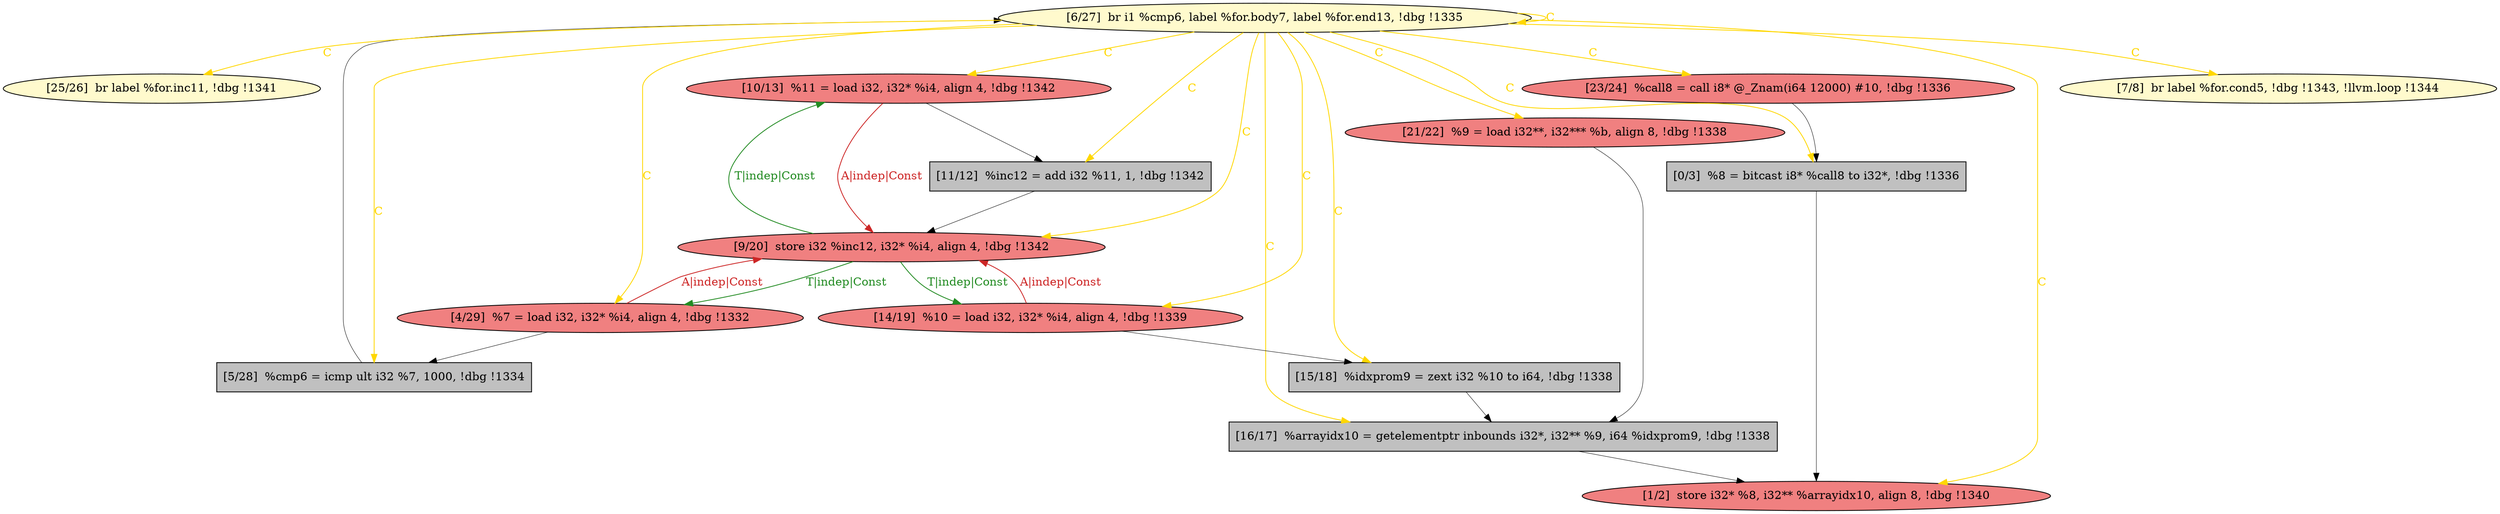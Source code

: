 
digraph G {


node3912 [fillcolor=lemonchiffon,label="[25/26]  br label %for.inc11, !dbg !1341",shape=ellipse,style=filled ]
node3911 [fillcolor=grey,label="[15/18]  %idxprom9 = zext i32 %10 to i64, !dbg !1338",shape=rectangle,style=filled ]
node3910 [fillcolor=lightcoral,label="[10/13]  %11 = load i32, i32* %i4, align 4, !dbg !1342",shape=ellipse,style=filled ]
node3909 [fillcolor=grey,label="[16/17]  %arrayidx10 = getelementptr inbounds i32*, i32** %9, i64 %idxprom9, !dbg !1338",shape=rectangle,style=filled ]
node3906 [fillcolor=lightcoral,label="[9/20]  store i32 %inc12, i32* %i4, align 4, !dbg !1342",shape=ellipse,style=filled ]
node3905 [fillcolor=grey,label="[11/12]  %inc12 = add i32 %11, 1, !dbg !1342",shape=rectangle,style=filled ]
node3908 [fillcolor=lightcoral,label="[1/2]  store i32* %8, i32** %arrayidx10, align 8, !dbg !1340",shape=ellipse,style=filled ]
node3901 [fillcolor=lightcoral,label="[21/22]  %9 = load i32**, i32*** %b, align 8, !dbg !1338",shape=ellipse,style=filled ]
node3907 [fillcolor=lemonchiffon,label="[7/8]  br label %for.cond5, !dbg !1343, !llvm.loop !1344",shape=ellipse,style=filled ]
node3902 [fillcolor=lightcoral,label="[23/24]  %call8 = call i8* @_Znam(i64 12000) #10, !dbg !1336",shape=ellipse,style=filled ]
node3904 [fillcolor=grey,label="[5/28]  %cmp6 = icmp ult i32 %7, 1000, !dbg !1334",shape=rectangle,style=filled ]
node3899 [fillcolor=lightcoral,label="[4/29]  %7 = load i32, i32* %i4, align 4, !dbg !1332",shape=ellipse,style=filled ]
node3898 [fillcolor=grey,label="[0/3]  %8 = bitcast i8* %call8 to i32*, !dbg !1336",shape=rectangle,style=filled ]
node3900 [fillcolor=lemonchiffon,label="[6/27]  br i1 %cmp6, label %for.body7, label %for.end13, !dbg !1335",shape=ellipse,style=filled ]
node3903 [fillcolor=lightcoral,label="[14/19]  %10 = load i32, i32* %i4, align 4, !dbg !1339",shape=ellipse,style=filled ]

node3899->node3906 [style=solid,color=firebrick3,label="A|indep|Const",penwidth=1.0,fontcolor=firebrick3 ]
node3906->node3903 [style=solid,color=forestgreen,label="T|indep|Const",penwidth=1.0,fontcolor=forestgreen ]
node3903->node3906 [style=solid,color=firebrick3,label="A|indep|Const",penwidth=1.0,fontcolor=firebrick3 ]
node3903->node3911 [style=solid,color=black,label="",penwidth=0.5,fontcolor=black ]
node3906->node3910 [style=solid,color=forestgreen,label="T|indep|Const",penwidth=1.0,fontcolor=forestgreen ]
node3910->node3906 [style=solid,color=firebrick3,label="A|indep|Const",penwidth=1.0,fontcolor=firebrick3 ]
node3909->node3908 [style=solid,color=black,label="",penwidth=0.5,fontcolor=black ]
node3902->node3898 [style=solid,color=black,label="",penwidth=0.5,fontcolor=black ]
node3900->node3907 [style=solid,color=gold,label="C",penwidth=1.0,fontcolor=gold ]
node3899->node3904 [style=solid,color=black,label="",penwidth=0.5,fontcolor=black ]
node3900->node3902 [style=solid,color=gold,label="C",penwidth=1.0,fontcolor=gold ]
node3906->node3899 [style=solid,color=forestgreen,label="T|indep|Const",penwidth=1.0,fontcolor=forestgreen ]
node3900->node3911 [style=solid,color=gold,label="C",penwidth=1.0,fontcolor=gold ]
node3900->node3906 [style=solid,color=gold,label="C",penwidth=1.0,fontcolor=gold ]
node3911->node3909 [style=solid,color=black,label="",penwidth=0.5,fontcolor=black ]
node3904->node3900 [style=solid,color=black,label="",penwidth=0.5,fontcolor=black ]
node3900->node3898 [style=solid,color=gold,label="C",penwidth=1.0,fontcolor=gold ]
node3900->node3908 [style=solid,color=gold,label="C",penwidth=1.0,fontcolor=gold ]
node3900->node3912 [style=solid,color=gold,label="C",penwidth=1.0,fontcolor=gold ]
node3900->node3900 [style=solid,color=gold,label="C",penwidth=1.0,fontcolor=gold ]
node3900->node3909 [style=solid,color=gold,label="C",penwidth=1.0,fontcolor=gold ]
node3905->node3906 [style=solid,color=black,label="",penwidth=0.5,fontcolor=black ]
node3900->node3901 [style=solid,color=gold,label="C",penwidth=1.0,fontcolor=gold ]
node3900->node3905 [style=solid,color=gold,label="C",penwidth=1.0,fontcolor=gold ]
node3901->node3909 [style=solid,color=black,label="",penwidth=0.5,fontcolor=black ]
node3900->node3899 [style=solid,color=gold,label="C",penwidth=1.0,fontcolor=gold ]
node3900->node3910 [style=solid,color=gold,label="C",penwidth=1.0,fontcolor=gold ]
node3900->node3903 [style=solid,color=gold,label="C",penwidth=1.0,fontcolor=gold ]
node3910->node3905 [style=solid,color=black,label="",penwidth=0.5,fontcolor=black ]
node3898->node3908 [style=solid,color=black,label="",penwidth=0.5,fontcolor=black ]
node3900->node3904 [style=solid,color=gold,label="C",penwidth=1.0,fontcolor=gold ]


}
